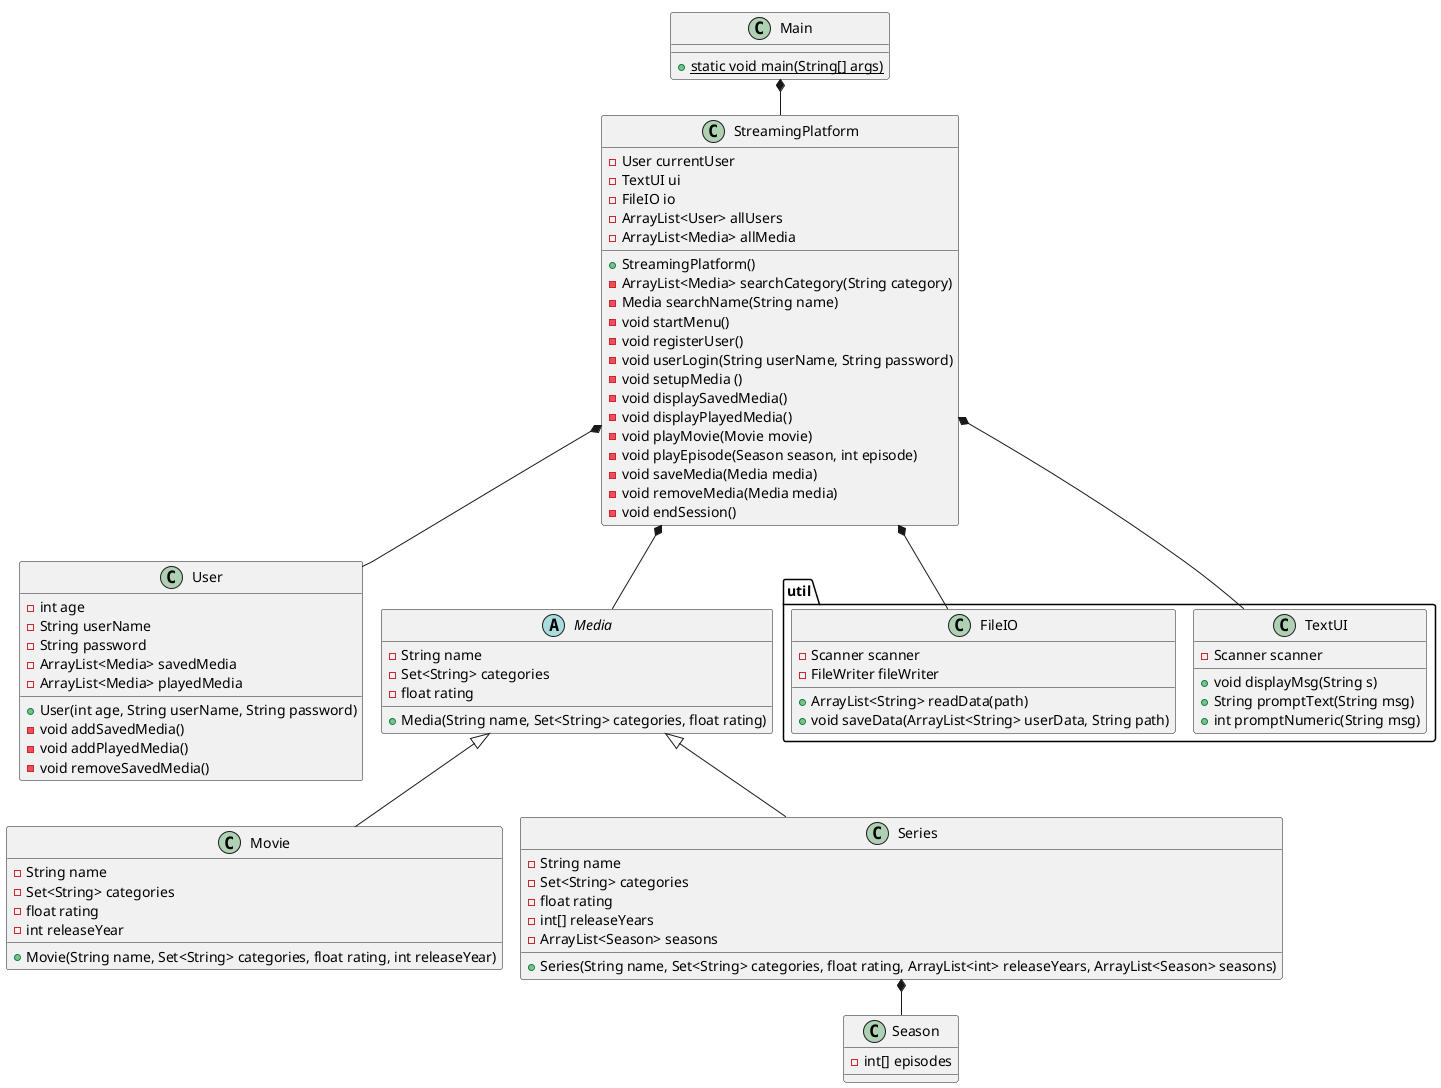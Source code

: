 @startuml
'https://plantuml.com/sequence-diagram


!pragma layout smetana

class Main{
+ {static}static void main(String[] args)
}

class StreamingPlatform{
'attributes
- User currentUser
- TextUI ui
- FileIO io
- ArrayList<User> allUsers
- ArrayList<Media> allMedia

'methods
+ StreamingPlatform()
- ArrayList<Media> searchCategory(String category)
- Media searchName(String name)
- void startMenu()
- void registerUser()
- void userLogin(String userName, String password)
- void setupMedia ()
- void displaySavedMedia()
- void displayPlayedMedia()
- void playMovie(Movie movie)
- void playEpisode(Season season, int episode)
- void saveMedia(Media media)
- void removeMedia(Media media)
- void endSession()
}

class User {
 - int age
 - String userName
 - String password
 - ArrayList<Media> savedMedia
 - ArrayList<Media> playedMedia
 + User(int age, String userName, String password)
 - void addSavedMedia()
 - void addPlayedMedia()
 - void removeSavedMedia()
}

abstract class Media{
- String name
- Set<String> categories
- float rating
+ Media(String name, Set<String> categories, float rating)
}

class Movie {
- String name
- Set<String> categories
- float rating
- int releaseYear
+ Movie(String name, Set<String> categories, float rating, int releaseYear)
}

class Series {
- String name
- Set<String> categories
- float rating
- int[] releaseYears
- ArrayList<Season> seasons
+ Series(String name, Set<String> categories, float rating, ArrayList<int> releaseYears, ArrayList<Season> seasons)
}

class Season{
- int[] episodes
}

package "util" {
class TextUI {
 - Scanner scanner
 + void displayMsg(String s)
 + String promptText(String msg)
 + int promptNumeric(String msg)
}

class FileIO{
 - Scanner scanner
 - FileWriter fileWriter
 + ArrayList<String> readData(path)
 + void saveData(ArrayList<String> userData, String path)
}


Main *-- StreamingPlatform
StreamingPlatform *-- User
StreamingPlatform *-- Media
StreamingPlatform *-- TextUI
StreamingPlatform *-- FileIO
Series *-- Season

Media <|-- Series
Media <|-- Movie




@enduml